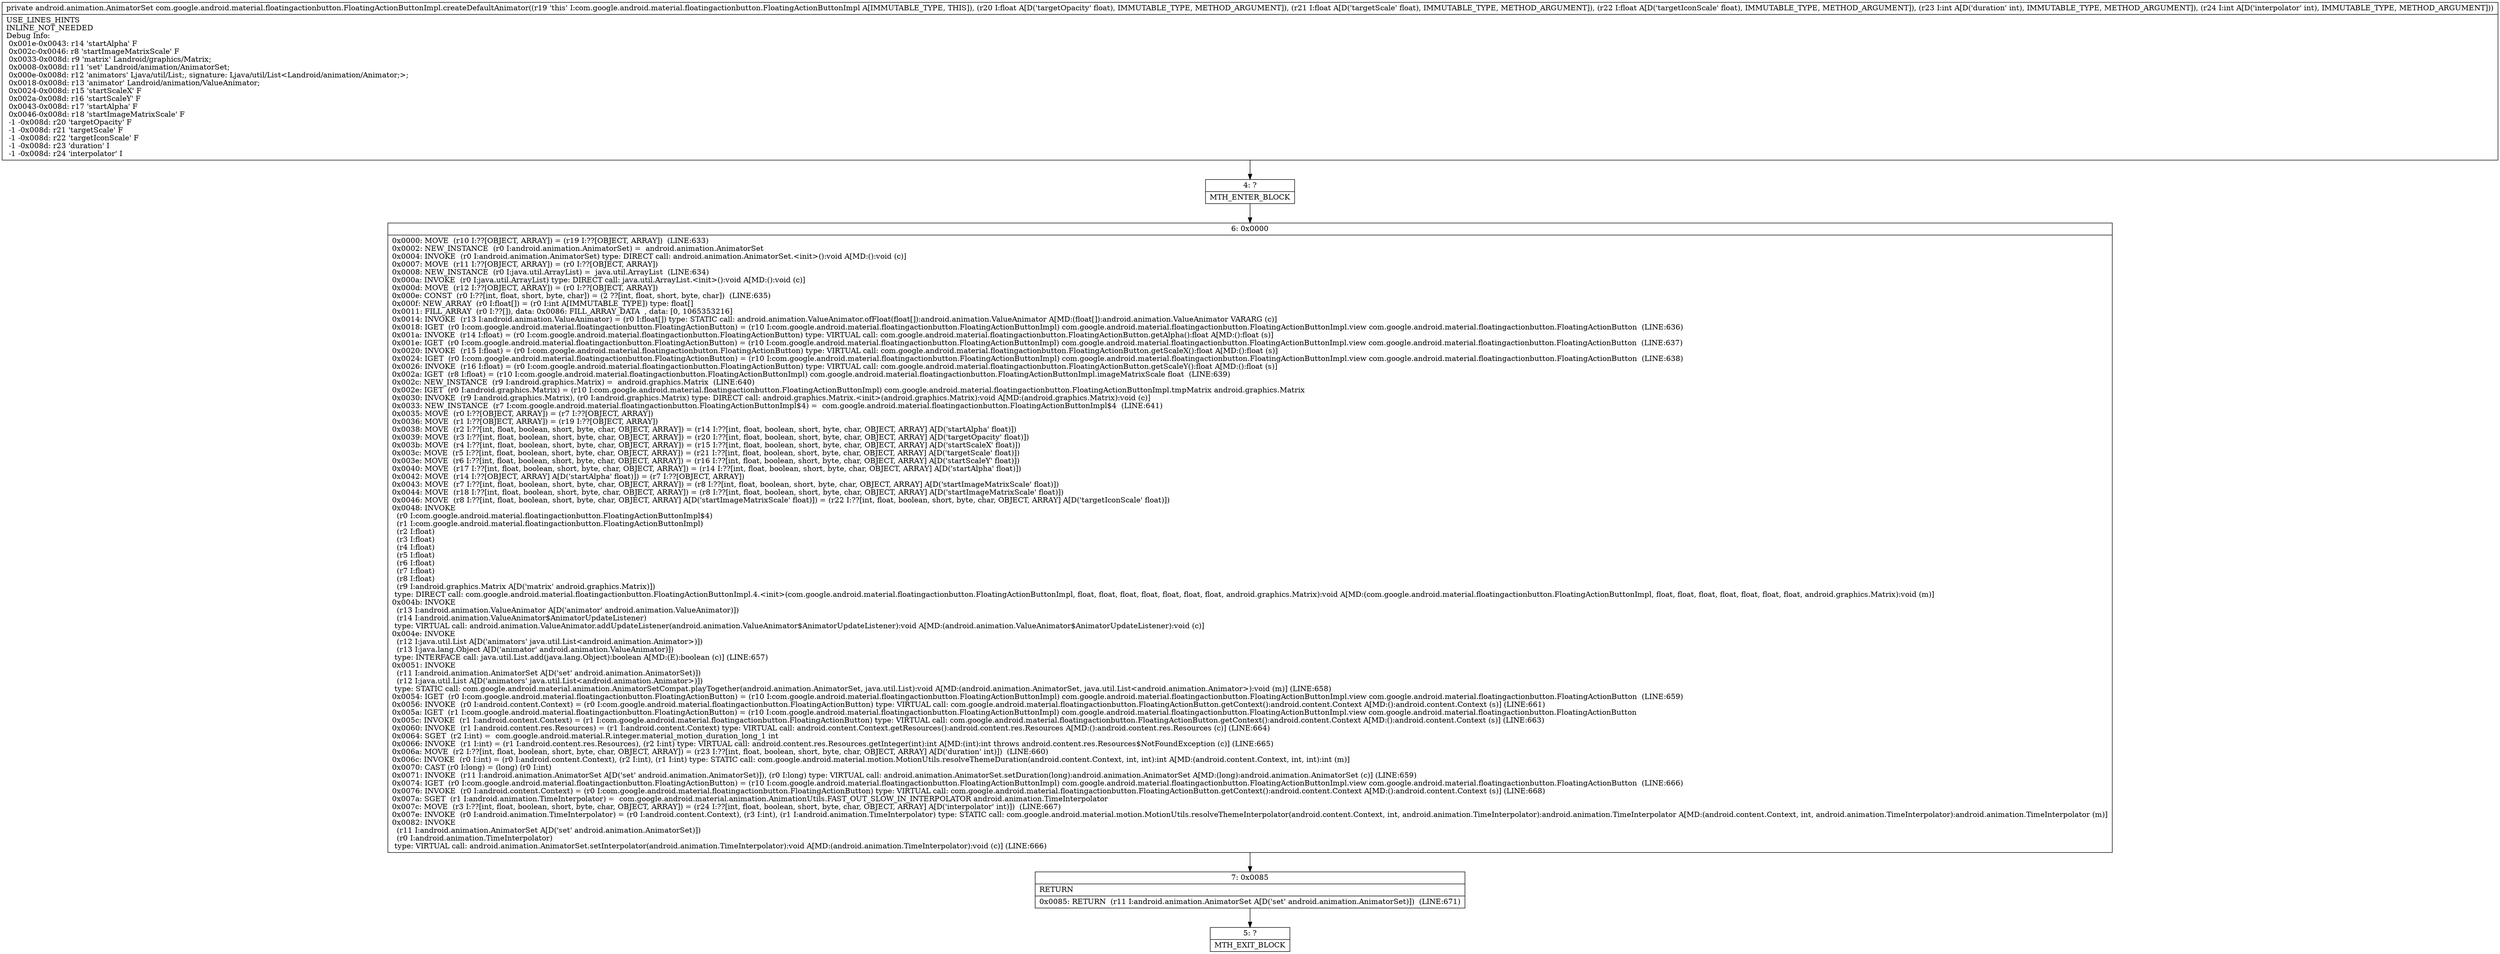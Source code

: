 digraph "CFG forcom.google.android.material.floatingactionbutton.FloatingActionButtonImpl.createDefaultAnimator(FFFII)Landroid\/animation\/AnimatorSet;" {
Node_4 [shape=record,label="{4\:\ ?|MTH_ENTER_BLOCK\l}"];
Node_6 [shape=record,label="{6\:\ 0x0000|0x0000: MOVE  (r10 I:??[OBJECT, ARRAY]) = (r19 I:??[OBJECT, ARRAY])  (LINE:633)\l0x0002: NEW_INSTANCE  (r0 I:android.animation.AnimatorSet) =  android.animation.AnimatorSet \l0x0004: INVOKE  (r0 I:android.animation.AnimatorSet) type: DIRECT call: android.animation.AnimatorSet.\<init\>():void A[MD:():void (c)]\l0x0007: MOVE  (r11 I:??[OBJECT, ARRAY]) = (r0 I:??[OBJECT, ARRAY]) \l0x0008: NEW_INSTANCE  (r0 I:java.util.ArrayList) =  java.util.ArrayList  (LINE:634)\l0x000a: INVOKE  (r0 I:java.util.ArrayList) type: DIRECT call: java.util.ArrayList.\<init\>():void A[MD:():void (c)]\l0x000d: MOVE  (r12 I:??[OBJECT, ARRAY]) = (r0 I:??[OBJECT, ARRAY]) \l0x000e: CONST  (r0 I:??[int, float, short, byte, char]) = (2 ??[int, float, short, byte, char])  (LINE:635)\l0x000f: NEW_ARRAY  (r0 I:float[]) = (r0 I:int A[IMMUTABLE_TYPE]) type: float[] \l0x0011: FILL_ARRAY  (r0 I:??[]), data: 0x0086: FILL_ARRAY_DATA  , data: [0, 1065353216] \l0x0014: INVOKE  (r13 I:android.animation.ValueAnimator) = (r0 I:float[]) type: STATIC call: android.animation.ValueAnimator.ofFloat(float[]):android.animation.ValueAnimator A[MD:(float[]):android.animation.ValueAnimator VARARG (c)]\l0x0018: IGET  (r0 I:com.google.android.material.floatingactionbutton.FloatingActionButton) = (r10 I:com.google.android.material.floatingactionbutton.FloatingActionButtonImpl) com.google.android.material.floatingactionbutton.FloatingActionButtonImpl.view com.google.android.material.floatingactionbutton.FloatingActionButton  (LINE:636)\l0x001a: INVOKE  (r14 I:float) = (r0 I:com.google.android.material.floatingactionbutton.FloatingActionButton) type: VIRTUAL call: com.google.android.material.floatingactionbutton.FloatingActionButton.getAlpha():float A[MD:():float (s)]\l0x001e: IGET  (r0 I:com.google.android.material.floatingactionbutton.FloatingActionButton) = (r10 I:com.google.android.material.floatingactionbutton.FloatingActionButtonImpl) com.google.android.material.floatingactionbutton.FloatingActionButtonImpl.view com.google.android.material.floatingactionbutton.FloatingActionButton  (LINE:637)\l0x0020: INVOKE  (r15 I:float) = (r0 I:com.google.android.material.floatingactionbutton.FloatingActionButton) type: VIRTUAL call: com.google.android.material.floatingactionbutton.FloatingActionButton.getScaleX():float A[MD:():float (s)]\l0x0024: IGET  (r0 I:com.google.android.material.floatingactionbutton.FloatingActionButton) = (r10 I:com.google.android.material.floatingactionbutton.FloatingActionButtonImpl) com.google.android.material.floatingactionbutton.FloatingActionButtonImpl.view com.google.android.material.floatingactionbutton.FloatingActionButton  (LINE:638)\l0x0026: INVOKE  (r16 I:float) = (r0 I:com.google.android.material.floatingactionbutton.FloatingActionButton) type: VIRTUAL call: com.google.android.material.floatingactionbutton.FloatingActionButton.getScaleY():float A[MD:():float (s)]\l0x002a: IGET  (r8 I:float) = (r10 I:com.google.android.material.floatingactionbutton.FloatingActionButtonImpl) com.google.android.material.floatingactionbutton.FloatingActionButtonImpl.imageMatrixScale float  (LINE:639)\l0x002c: NEW_INSTANCE  (r9 I:android.graphics.Matrix) =  android.graphics.Matrix  (LINE:640)\l0x002e: IGET  (r0 I:android.graphics.Matrix) = (r10 I:com.google.android.material.floatingactionbutton.FloatingActionButtonImpl) com.google.android.material.floatingactionbutton.FloatingActionButtonImpl.tmpMatrix android.graphics.Matrix \l0x0030: INVOKE  (r9 I:android.graphics.Matrix), (r0 I:android.graphics.Matrix) type: DIRECT call: android.graphics.Matrix.\<init\>(android.graphics.Matrix):void A[MD:(android.graphics.Matrix):void (c)]\l0x0033: NEW_INSTANCE  (r7 I:com.google.android.material.floatingactionbutton.FloatingActionButtonImpl$4) =  com.google.android.material.floatingactionbutton.FloatingActionButtonImpl$4  (LINE:641)\l0x0035: MOVE  (r0 I:??[OBJECT, ARRAY]) = (r7 I:??[OBJECT, ARRAY]) \l0x0036: MOVE  (r1 I:??[OBJECT, ARRAY]) = (r19 I:??[OBJECT, ARRAY]) \l0x0038: MOVE  (r2 I:??[int, float, boolean, short, byte, char, OBJECT, ARRAY]) = (r14 I:??[int, float, boolean, short, byte, char, OBJECT, ARRAY] A[D('startAlpha' float)]) \l0x0039: MOVE  (r3 I:??[int, float, boolean, short, byte, char, OBJECT, ARRAY]) = (r20 I:??[int, float, boolean, short, byte, char, OBJECT, ARRAY] A[D('targetOpacity' float)]) \l0x003b: MOVE  (r4 I:??[int, float, boolean, short, byte, char, OBJECT, ARRAY]) = (r15 I:??[int, float, boolean, short, byte, char, OBJECT, ARRAY] A[D('startScaleX' float)]) \l0x003c: MOVE  (r5 I:??[int, float, boolean, short, byte, char, OBJECT, ARRAY]) = (r21 I:??[int, float, boolean, short, byte, char, OBJECT, ARRAY] A[D('targetScale' float)]) \l0x003e: MOVE  (r6 I:??[int, float, boolean, short, byte, char, OBJECT, ARRAY]) = (r16 I:??[int, float, boolean, short, byte, char, OBJECT, ARRAY] A[D('startScaleY' float)]) \l0x0040: MOVE  (r17 I:??[int, float, boolean, short, byte, char, OBJECT, ARRAY]) = (r14 I:??[int, float, boolean, short, byte, char, OBJECT, ARRAY] A[D('startAlpha' float)]) \l0x0042: MOVE  (r14 I:??[OBJECT, ARRAY] A[D('startAlpha' float)]) = (r7 I:??[OBJECT, ARRAY]) \l0x0043: MOVE  (r7 I:??[int, float, boolean, short, byte, char, OBJECT, ARRAY]) = (r8 I:??[int, float, boolean, short, byte, char, OBJECT, ARRAY] A[D('startImageMatrixScale' float)]) \l0x0044: MOVE  (r18 I:??[int, float, boolean, short, byte, char, OBJECT, ARRAY]) = (r8 I:??[int, float, boolean, short, byte, char, OBJECT, ARRAY] A[D('startImageMatrixScale' float)]) \l0x0046: MOVE  (r8 I:??[int, float, boolean, short, byte, char, OBJECT, ARRAY] A[D('startImageMatrixScale' float)]) = (r22 I:??[int, float, boolean, short, byte, char, OBJECT, ARRAY] A[D('targetIconScale' float)]) \l0x0048: INVOKE  \l  (r0 I:com.google.android.material.floatingactionbutton.FloatingActionButtonImpl$4)\l  (r1 I:com.google.android.material.floatingactionbutton.FloatingActionButtonImpl)\l  (r2 I:float)\l  (r3 I:float)\l  (r4 I:float)\l  (r5 I:float)\l  (r6 I:float)\l  (r7 I:float)\l  (r8 I:float)\l  (r9 I:android.graphics.Matrix A[D('matrix' android.graphics.Matrix)])\l type: DIRECT call: com.google.android.material.floatingactionbutton.FloatingActionButtonImpl.4.\<init\>(com.google.android.material.floatingactionbutton.FloatingActionButtonImpl, float, float, float, float, float, float, float, android.graphics.Matrix):void A[MD:(com.google.android.material.floatingactionbutton.FloatingActionButtonImpl, float, float, float, float, float, float, float, android.graphics.Matrix):void (m)]\l0x004b: INVOKE  \l  (r13 I:android.animation.ValueAnimator A[D('animator' android.animation.ValueAnimator)])\l  (r14 I:android.animation.ValueAnimator$AnimatorUpdateListener)\l type: VIRTUAL call: android.animation.ValueAnimator.addUpdateListener(android.animation.ValueAnimator$AnimatorUpdateListener):void A[MD:(android.animation.ValueAnimator$AnimatorUpdateListener):void (c)]\l0x004e: INVOKE  \l  (r12 I:java.util.List A[D('animators' java.util.List\<android.animation.Animator\>)])\l  (r13 I:java.lang.Object A[D('animator' android.animation.ValueAnimator)])\l type: INTERFACE call: java.util.List.add(java.lang.Object):boolean A[MD:(E):boolean (c)] (LINE:657)\l0x0051: INVOKE  \l  (r11 I:android.animation.AnimatorSet A[D('set' android.animation.AnimatorSet)])\l  (r12 I:java.util.List A[D('animators' java.util.List\<android.animation.Animator\>)])\l type: STATIC call: com.google.android.material.animation.AnimatorSetCompat.playTogether(android.animation.AnimatorSet, java.util.List):void A[MD:(android.animation.AnimatorSet, java.util.List\<android.animation.Animator\>):void (m)] (LINE:658)\l0x0054: IGET  (r0 I:com.google.android.material.floatingactionbutton.FloatingActionButton) = (r10 I:com.google.android.material.floatingactionbutton.FloatingActionButtonImpl) com.google.android.material.floatingactionbutton.FloatingActionButtonImpl.view com.google.android.material.floatingactionbutton.FloatingActionButton  (LINE:659)\l0x0056: INVOKE  (r0 I:android.content.Context) = (r0 I:com.google.android.material.floatingactionbutton.FloatingActionButton) type: VIRTUAL call: com.google.android.material.floatingactionbutton.FloatingActionButton.getContext():android.content.Context A[MD:():android.content.Context (s)] (LINE:661)\l0x005a: IGET  (r1 I:com.google.android.material.floatingactionbutton.FloatingActionButton) = (r10 I:com.google.android.material.floatingactionbutton.FloatingActionButtonImpl) com.google.android.material.floatingactionbutton.FloatingActionButtonImpl.view com.google.android.material.floatingactionbutton.FloatingActionButton \l0x005c: INVOKE  (r1 I:android.content.Context) = (r1 I:com.google.android.material.floatingactionbutton.FloatingActionButton) type: VIRTUAL call: com.google.android.material.floatingactionbutton.FloatingActionButton.getContext():android.content.Context A[MD:():android.content.Context (s)] (LINE:663)\l0x0060: INVOKE  (r1 I:android.content.res.Resources) = (r1 I:android.content.Context) type: VIRTUAL call: android.content.Context.getResources():android.content.res.Resources A[MD:():android.content.res.Resources (c)] (LINE:664)\l0x0064: SGET  (r2 I:int) =  com.google.android.material.R.integer.material_motion_duration_long_1 int \l0x0066: INVOKE  (r1 I:int) = (r1 I:android.content.res.Resources), (r2 I:int) type: VIRTUAL call: android.content.res.Resources.getInteger(int):int A[MD:(int):int throws android.content.res.Resources$NotFoundException (c)] (LINE:665)\l0x006a: MOVE  (r2 I:??[int, float, boolean, short, byte, char, OBJECT, ARRAY]) = (r23 I:??[int, float, boolean, short, byte, char, OBJECT, ARRAY] A[D('duration' int)])  (LINE:660)\l0x006c: INVOKE  (r0 I:int) = (r0 I:android.content.Context), (r2 I:int), (r1 I:int) type: STATIC call: com.google.android.material.motion.MotionUtils.resolveThemeDuration(android.content.Context, int, int):int A[MD:(android.content.Context, int, int):int (m)]\l0x0070: CAST (r0 I:long) = (long) (r0 I:int) \l0x0071: INVOKE  (r11 I:android.animation.AnimatorSet A[D('set' android.animation.AnimatorSet)]), (r0 I:long) type: VIRTUAL call: android.animation.AnimatorSet.setDuration(long):android.animation.AnimatorSet A[MD:(long):android.animation.AnimatorSet (c)] (LINE:659)\l0x0074: IGET  (r0 I:com.google.android.material.floatingactionbutton.FloatingActionButton) = (r10 I:com.google.android.material.floatingactionbutton.FloatingActionButtonImpl) com.google.android.material.floatingactionbutton.FloatingActionButtonImpl.view com.google.android.material.floatingactionbutton.FloatingActionButton  (LINE:666)\l0x0076: INVOKE  (r0 I:android.content.Context) = (r0 I:com.google.android.material.floatingactionbutton.FloatingActionButton) type: VIRTUAL call: com.google.android.material.floatingactionbutton.FloatingActionButton.getContext():android.content.Context A[MD:():android.content.Context (s)] (LINE:668)\l0x007a: SGET  (r1 I:android.animation.TimeInterpolator) =  com.google.android.material.animation.AnimationUtils.FAST_OUT_SLOW_IN_INTERPOLATOR android.animation.TimeInterpolator \l0x007c: MOVE  (r3 I:??[int, float, boolean, short, byte, char, OBJECT, ARRAY]) = (r24 I:??[int, float, boolean, short, byte, char, OBJECT, ARRAY] A[D('interpolator' int)])  (LINE:667)\l0x007e: INVOKE  (r0 I:android.animation.TimeInterpolator) = (r0 I:android.content.Context), (r3 I:int), (r1 I:android.animation.TimeInterpolator) type: STATIC call: com.google.android.material.motion.MotionUtils.resolveThemeInterpolator(android.content.Context, int, android.animation.TimeInterpolator):android.animation.TimeInterpolator A[MD:(android.content.Context, int, android.animation.TimeInterpolator):android.animation.TimeInterpolator (m)]\l0x0082: INVOKE  \l  (r11 I:android.animation.AnimatorSet A[D('set' android.animation.AnimatorSet)])\l  (r0 I:android.animation.TimeInterpolator)\l type: VIRTUAL call: android.animation.AnimatorSet.setInterpolator(android.animation.TimeInterpolator):void A[MD:(android.animation.TimeInterpolator):void (c)] (LINE:666)\l}"];
Node_7 [shape=record,label="{7\:\ 0x0085|RETURN\l|0x0085: RETURN  (r11 I:android.animation.AnimatorSet A[D('set' android.animation.AnimatorSet)])  (LINE:671)\l}"];
Node_5 [shape=record,label="{5\:\ ?|MTH_EXIT_BLOCK\l}"];
MethodNode[shape=record,label="{private android.animation.AnimatorSet com.google.android.material.floatingactionbutton.FloatingActionButtonImpl.createDefaultAnimator((r19 'this' I:com.google.android.material.floatingactionbutton.FloatingActionButtonImpl A[IMMUTABLE_TYPE, THIS]), (r20 I:float A[D('targetOpacity' float), IMMUTABLE_TYPE, METHOD_ARGUMENT]), (r21 I:float A[D('targetScale' float), IMMUTABLE_TYPE, METHOD_ARGUMENT]), (r22 I:float A[D('targetIconScale' float), IMMUTABLE_TYPE, METHOD_ARGUMENT]), (r23 I:int A[D('duration' int), IMMUTABLE_TYPE, METHOD_ARGUMENT]), (r24 I:int A[D('interpolator' int), IMMUTABLE_TYPE, METHOD_ARGUMENT]))  | USE_LINES_HINTS\lINLINE_NOT_NEEDED\lDebug Info:\l  0x001e\-0x0043: r14 'startAlpha' F\l  0x002c\-0x0046: r8 'startImageMatrixScale' F\l  0x0033\-0x008d: r9 'matrix' Landroid\/graphics\/Matrix;\l  0x0008\-0x008d: r11 'set' Landroid\/animation\/AnimatorSet;\l  0x000e\-0x008d: r12 'animators' Ljava\/util\/List;, signature: Ljava\/util\/List\<Landroid\/animation\/Animator;\>;\l  0x0018\-0x008d: r13 'animator' Landroid\/animation\/ValueAnimator;\l  0x0024\-0x008d: r15 'startScaleX' F\l  0x002a\-0x008d: r16 'startScaleY' F\l  0x0043\-0x008d: r17 'startAlpha' F\l  0x0046\-0x008d: r18 'startImageMatrixScale' F\l  \-1 \-0x008d: r20 'targetOpacity' F\l  \-1 \-0x008d: r21 'targetScale' F\l  \-1 \-0x008d: r22 'targetIconScale' F\l  \-1 \-0x008d: r23 'duration' I\l  \-1 \-0x008d: r24 'interpolator' I\l}"];
MethodNode -> Node_4;Node_4 -> Node_6;
Node_6 -> Node_7;
Node_7 -> Node_5;
}

